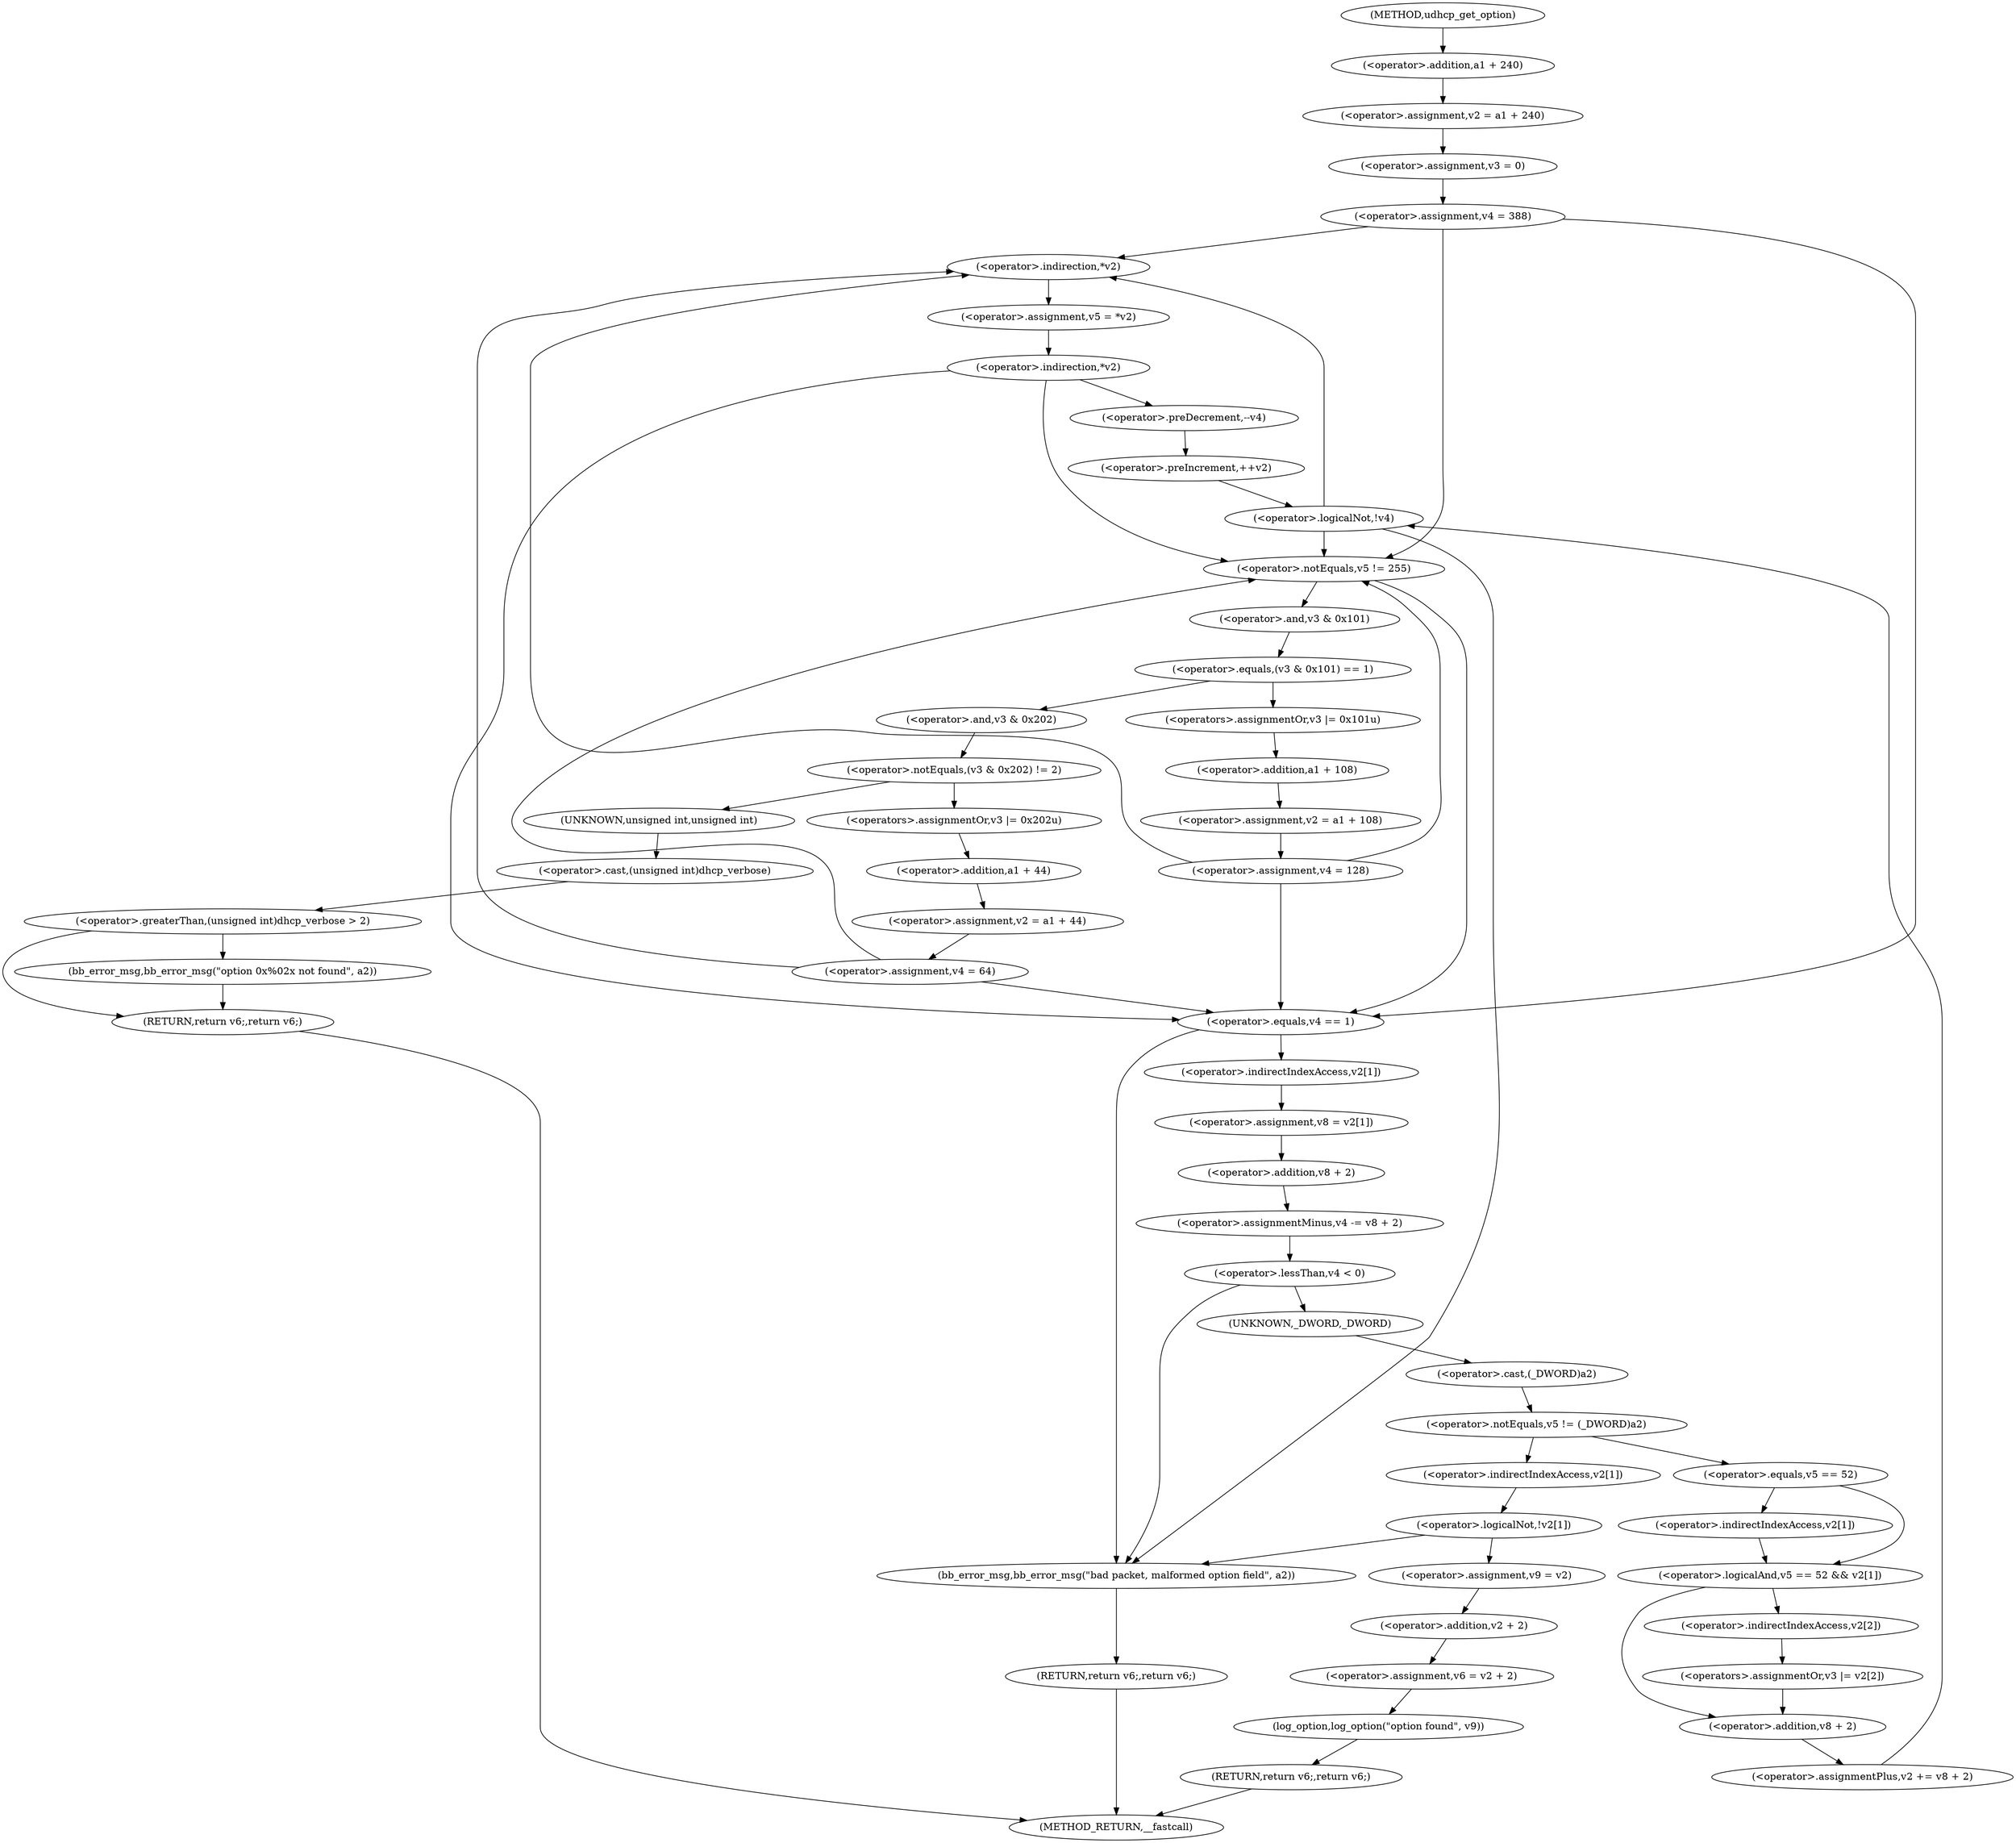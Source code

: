 digraph udhcp_get_option {  
"1000119" [label = "(<operator>.assignment,v2 = a1 + 240)" ]
"1000121" [label = "(<operator>.addition,a1 + 240)" ]
"1000124" [label = "(<operator>.assignment,v3 = 0)" ]
"1000127" [label = "(<operator>.assignment,v4 = 388)" ]
"1000136" [label = "(<operator>.assignment,v5 = *v2)" ]
"1000138" [label = "(<operator>.indirection,*v2)" ]
"1000141" [label = "(<operator>.indirection,*v2)" ]
"1000144" [label = "(<operator>.preDecrement,--v4)" ]
"1000146" [label = "(<operator>.preIncrement,++v2)" ]
"1000150" [label = "(<operator>.logicalNot,!v4)" ]
"1000154" [label = "(<operator>.notEquals,v5 != 255)" ]
"1000159" [label = "(<operator>.equals,(v3 & 0x101) == 1)" ]
"1000160" [label = "(<operator>.and,v3 & 0x101)" ]
"1000165" [label = "(<operators>.assignmentOr,v3 |= 0x101u)" ]
"1000168" [label = "(<operator>.assignment,v2 = a1 + 108)" ]
"1000170" [label = "(<operator>.addition,a1 + 108)" ]
"1000173" [label = "(<operator>.assignment,v4 = 128)" ]
"1000179" [label = "(<operator>.notEquals,(v3 & 0x202) != 2)" ]
"1000180" [label = "(<operator>.and,v3 & 0x202)" ]
"1000187" [label = "(<operator>.greaterThan,(unsigned int)dhcp_verbose > 2)" ]
"1000188" [label = "(<operator>.cast,(unsigned int)dhcp_verbose)" ]
"1000189" [label = "(UNKNOWN,unsigned int,unsigned int)" ]
"1000192" [label = "(bb_error_msg,bb_error_msg(\"option 0x%02x not found\", a2))" ]
"1000195" [label = "(RETURN,return v6;,return v6;)" ]
"1000197" [label = "(<operators>.assignmentOr,v3 |= 0x202u)" ]
"1000200" [label = "(<operator>.assignment,v2 = a1 + 44)" ]
"1000202" [label = "(<operator>.addition,a1 + 44)" ]
"1000205" [label = "(<operator>.assignment,v4 = 64)" ]
"1000209" [label = "(<operator>.equals,v4 == 1)" ]
"1000213" [label = "(<operator>.assignment,v8 = v2[1])" ]
"1000215" [label = "(<operator>.indirectIndexAccess,v2[1])" ]
"1000218" [label = "(<operator>.assignmentMinus,v4 -= v8 + 2)" ]
"1000220" [label = "(<operator>.addition,v8 + 2)" ]
"1000224" [label = "(<operator>.lessThan,v4 < 0)" ]
"1000229" [label = "(<operator>.notEquals,v5 != (_DWORD)a2)" ]
"1000231" [label = "(<operator>.cast,(_DWORD)a2)" ]
"1000232" [label = "(UNKNOWN,_DWORD,_DWORD)" ]
"1000236" [label = "(<operator>.logicalAnd,v5 == 52 && v2[1])" ]
"1000237" [label = "(<operator>.equals,v5 == 52)" ]
"1000240" [label = "(<operator>.indirectIndexAccess,v2[1])" ]
"1000243" [label = "(<operators>.assignmentOr,v3 |= v2[2])" ]
"1000245" [label = "(<operator>.indirectIndexAccess,v2[2])" ]
"1000248" [label = "(<operator>.assignmentPlus,v2 += v8 + 2)" ]
"1000250" [label = "(<operator>.addition,v8 + 2)" ]
"1000255" [label = "(<operator>.logicalNot,!v2[1])" ]
"1000256" [label = "(<operator>.indirectIndexAccess,v2[1])" ]
"1000262" [label = "(bb_error_msg,bb_error_msg(\"bad packet, malformed option field\", a2))" ]
"1000265" [label = "(RETURN,return v6;,return v6;)" ]
"1000267" [label = "(<operator>.assignment,v9 = v2)" ]
"1000270" [label = "(<operator>.assignment,v6 = v2 + 2)" ]
"1000272" [label = "(<operator>.addition,v2 + 2)" ]
"1000275" [label = "(log_option,log_option(\"option found\", v9))" ]
"1000278" [label = "(RETURN,return v6;,return v6;)" ]
"1000108" [label = "(METHOD,udhcp_get_option)" ]
"1000280" [label = "(METHOD_RETURN,__fastcall)" ]
  "1000119" -> "1000124" 
  "1000121" -> "1000119" 
  "1000124" -> "1000127" 
  "1000127" -> "1000138" 
  "1000127" -> "1000154" 
  "1000127" -> "1000209" 
  "1000136" -> "1000141" 
  "1000138" -> "1000136" 
  "1000141" -> "1000154" 
  "1000141" -> "1000209" 
  "1000141" -> "1000144" 
  "1000144" -> "1000146" 
  "1000146" -> "1000150" 
  "1000150" -> "1000138" 
  "1000150" -> "1000154" 
  "1000150" -> "1000262" 
  "1000154" -> "1000209" 
  "1000154" -> "1000160" 
  "1000159" -> "1000165" 
  "1000159" -> "1000180" 
  "1000160" -> "1000159" 
  "1000165" -> "1000170" 
  "1000168" -> "1000173" 
  "1000170" -> "1000168" 
  "1000173" -> "1000138" 
  "1000173" -> "1000154" 
  "1000173" -> "1000209" 
  "1000179" -> "1000189" 
  "1000179" -> "1000197" 
  "1000180" -> "1000179" 
  "1000187" -> "1000192" 
  "1000187" -> "1000195" 
  "1000188" -> "1000187" 
  "1000189" -> "1000188" 
  "1000192" -> "1000195" 
  "1000195" -> "1000280" 
  "1000197" -> "1000202" 
  "1000200" -> "1000205" 
  "1000202" -> "1000200" 
  "1000205" -> "1000138" 
  "1000205" -> "1000154" 
  "1000205" -> "1000209" 
  "1000209" -> "1000262" 
  "1000209" -> "1000215" 
  "1000213" -> "1000220" 
  "1000215" -> "1000213" 
  "1000218" -> "1000224" 
  "1000220" -> "1000218" 
  "1000224" -> "1000262" 
  "1000224" -> "1000232" 
  "1000229" -> "1000237" 
  "1000229" -> "1000256" 
  "1000231" -> "1000229" 
  "1000232" -> "1000231" 
  "1000236" -> "1000245" 
  "1000236" -> "1000250" 
  "1000237" -> "1000236" 
  "1000237" -> "1000240" 
  "1000240" -> "1000236" 
  "1000243" -> "1000250" 
  "1000245" -> "1000243" 
  "1000248" -> "1000150" 
  "1000250" -> "1000248" 
  "1000255" -> "1000262" 
  "1000255" -> "1000267" 
  "1000256" -> "1000255" 
  "1000262" -> "1000265" 
  "1000265" -> "1000280" 
  "1000267" -> "1000272" 
  "1000270" -> "1000275" 
  "1000272" -> "1000270" 
  "1000275" -> "1000278" 
  "1000278" -> "1000280" 
  "1000108" -> "1000121" 
}
